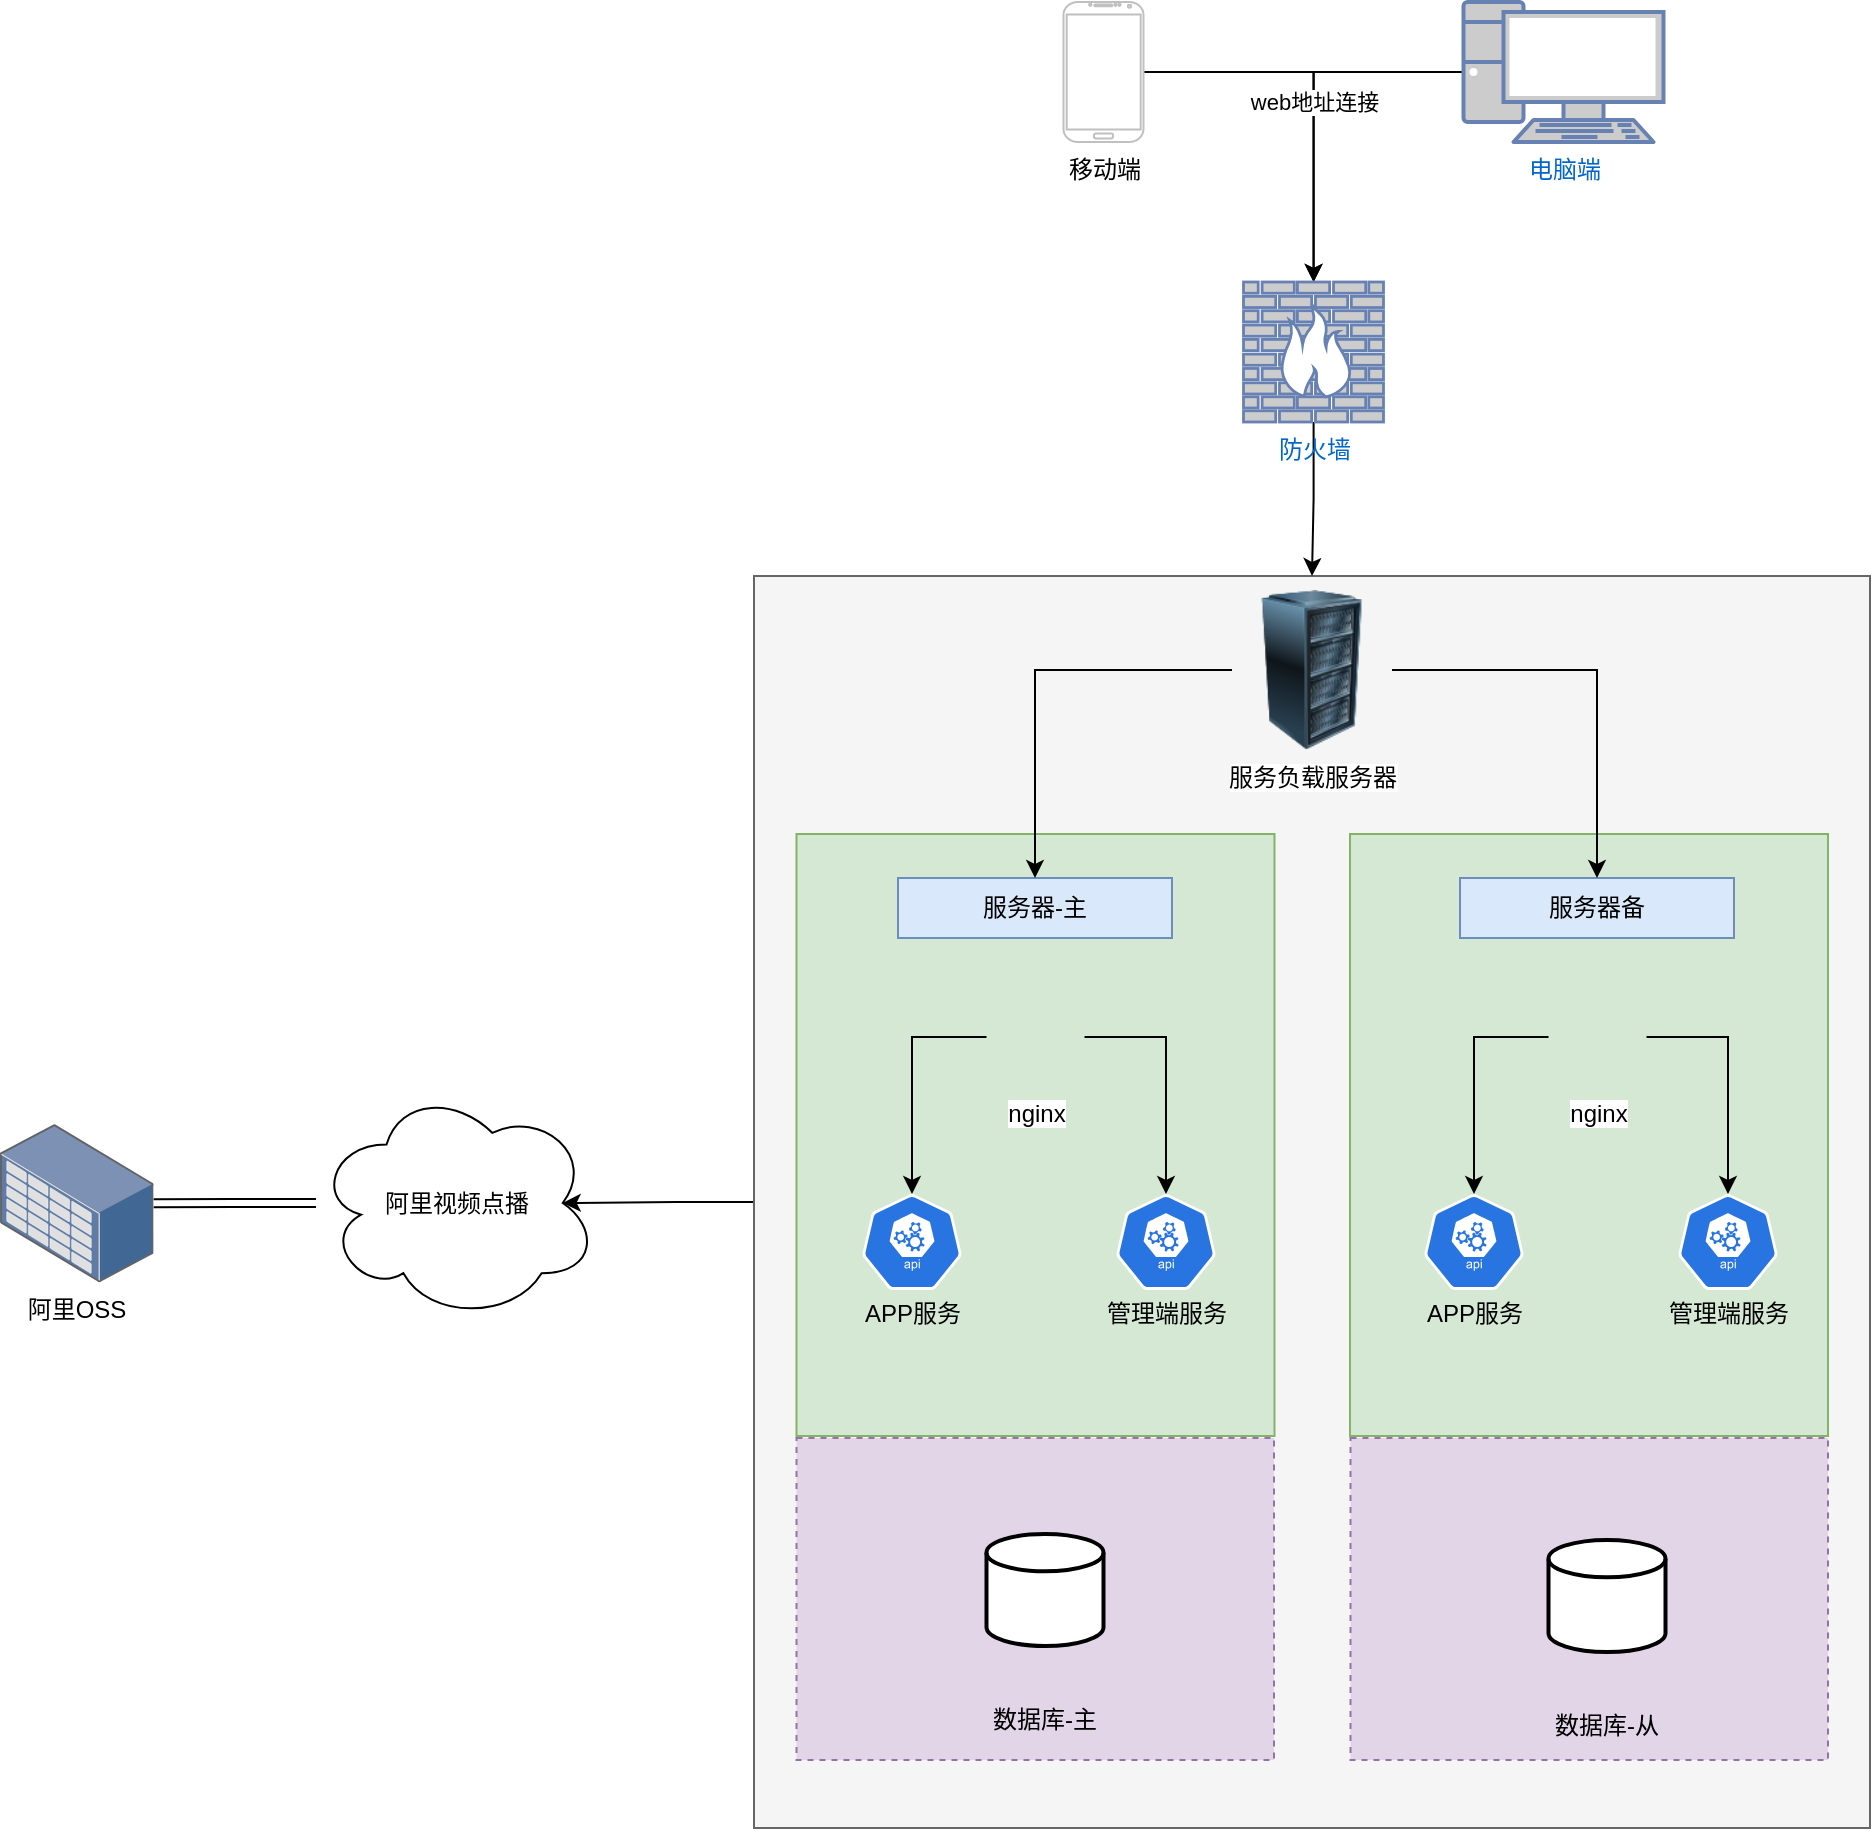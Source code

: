 <mxfile version="21.0.4" type="github">
  <diagram id="FFtLRq6kpSI4ZGspot21" name="第 1 页">
    <mxGraphModel dx="1834" dy="764" grid="0" gridSize="10" guides="1" tooltips="1" connect="1" arrows="1" fold="1" page="0" pageScale="1" pageWidth="827" pageHeight="1169" math="0" shadow="0">
      <root>
        <mxCell id="0" />
        <mxCell id="1" parent="0" />
        <mxCell id="fCf7Fhr1Hl3SMTkNYIqJ-10" style="edgeStyle=orthogonalEdgeStyle;rounded=0;orthogonalLoop=1;jettySize=auto;html=1;entryX=0.875;entryY=0.5;entryDx=0;entryDy=0;entryPerimeter=0;" parent="1" source="mLE344PUC3wgoO-I7Rjk-8" target="fCf7Fhr1Hl3SMTkNYIqJ-8" edge="1">
          <mxGeometry relative="1" as="geometry" />
        </mxCell>
        <mxCell id="mLE344PUC3wgoO-I7Rjk-8" value="" style="rounded=0;whiteSpace=wrap;html=1;fillColor=#f5f5f5;fontColor=#333333;strokeColor=#666666;" parent="1" vertex="1">
          <mxGeometry x="138" y="490" width="558" height="626" as="geometry" />
        </mxCell>
        <mxCell id="q4_Ds_hNTsAd4L0cq3j5-4" style="edgeStyle=orthogonalEdgeStyle;rounded=0;orthogonalLoop=1;jettySize=auto;html=1;" parent="1" source="q4_Ds_hNTsAd4L0cq3j5-1" target="q4_Ds_hNTsAd4L0cq3j5-3" edge="1">
          <mxGeometry relative="1" as="geometry" />
        </mxCell>
        <mxCell id="q4_Ds_hNTsAd4L0cq3j5-1" value="移动端" style="verticalLabelPosition=bottom;verticalAlign=top;html=1;shadow=0;dashed=0;strokeWidth=1;shape=mxgraph.android.phone2;strokeColor=#c0c0c0;" parent="1" vertex="1">
          <mxGeometry x="292.75" y="203" width="40" height="70" as="geometry" />
        </mxCell>
        <mxCell id="q4_Ds_hNTsAd4L0cq3j5-5" value="web地址连接" style="edgeStyle=orthogonalEdgeStyle;rounded=0;orthogonalLoop=1;jettySize=auto;html=1;" parent="1" source="q4_Ds_hNTsAd4L0cq3j5-2" target="q4_Ds_hNTsAd4L0cq3j5-3" edge="1">
          <mxGeometry relative="1" as="geometry" />
        </mxCell>
        <mxCell id="q4_Ds_hNTsAd4L0cq3j5-2" value="电脑端" style="fontColor=#0066CC;verticalAlign=top;verticalLabelPosition=bottom;labelPosition=center;align=center;html=1;outlineConnect=0;fillColor=#CCCCCC;strokeColor=#6881B3;gradientColor=none;gradientDirection=north;strokeWidth=2;shape=mxgraph.networks.pc;" parent="1" vertex="1">
          <mxGeometry x="492.75" y="203" width="100" height="70" as="geometry" />
        </mxCell>
        <mxCell id="fCf7Fhr1Hl3SMTkNYIqJ-1" style="edgeStyle=orthogonalEdgeStyle;rounded=0;orthogonalLoop=1;jettySize=auto;html=1;" parent="1" source="q4_Ds_hNTsAd4L0cq3j5-3" target="mLE344PUC3wgoO-I7Rjk-8" edge="1">
          <mxGeometry relative="1" as="geometry" />
        </mxCell>
        <mxCell id="q4_Ds_hNTsAd4L0cq3j5-3" value="防火墙" style="fontColor=#0066CC;verticalAlign=top;verticalLabelPosition=bottom;labelPosition=center;align=center;html=1;outlineConnect=0;fillColor=#CCCCCC;strokeColor=#6881B3;gradientColor=none;gradientDirection=north;strokeWidth=2;shape=mxgraph.networks.firewall;" parent="1" vertex="1">
          <mxGeometry x="382.75" y="343" width="70" height="70" as="geometry" />
        </mxCell>
        <mxCell id="mLE344PUC3wgoO-I7Rjk-46" value="" style="rounded=0;whiteSpace=wrap;html=1;fillColor=#d5e8d4;strokeColor=#82b366;" parent="1" vertex="1">
          <mxGeometry x="436" y="619" width="239" height="301" as="geometry" />
        </mxCell>
        <mxCell id="mLE344PUC3wgoO-I7Rjk-47" style="edgeStyle=orthogonalEdgeStyle;rounded=0;orthogonalLoop=1;jettySize=auto;html=1;" parent="1" source="mLE344PUC3wgoO-I7Rjk-49" target="mLE344PUC3wgoO-I7Rjk-51" edge="1">
          <mxGeometry relative="1" as="geometry" />
        </mxCell>
        <mxCell id="mLE344PUC3wgoO-I7Rjk-48" style="edgeStyle=orthogonalEdgeStyle;rounded=0;orthogonalLoop=1;jettySize=auto;html=1;entryX=0.5;entryY=0;entryDx=0;entryDy=0;entryPerimeter=0;" parent="1" source="mLE344PUC3wgoO-I7Rjk-49" target="mLE344PUC3wgoO-I7Rjk-57" edge="1">
          <mxGeometry relative="1" as="geometry" />
        </mxCell>
        <mxCell id="mLE344PUC3wgoO-I7Rjk-49" value="nginx" style="shape=image;html=1;verticalAlign=top;verticalLabelPosition=bottom;labelBackgroundColor=#ffffff;imageAspect=0;aspect=fixed;image=https://cdn4.iconfinder.com/data/icons/logos-brands-5/24/nginx-128.png" parent="1" vertex="1">
          <mxGeometry x="535.25" y="696" width="49" height="49" as="geometry" />
        </mxCell>
        <mxCell id="mLE344PUC3wgoO-I7Rjk-51" value="&lt;br&gt;&lt;br&gt;&lt;br&gt;&lt;br&gt;&lt;br&gt;APP服务" style="html=1;dashed=0;whitespace=wrap;fillColor=#2875E2;strokeColor=#ffffff;points=[[0.005,0.63,0],[0.1,0.2,0],[0.9,0.2,0],[0.5,0,0],[0.995,0.63,0],[0.72,0.99,0],[0.5,1,0],[0.28,0.99,0]];shape=mxgraph.kubernetes.icon;prIcon=api" parent="1" vertex="1">
          <mxGeometry x="473" y="799" width="50" height="48" as="geometry" />
        </mxCell>
        <mxCell id="mLE344PUC3wgoO-I7Rjk-55" value="服务器备" style="text;html=1;strokeColor=#6c8ebf;fillColor=#dae8fc;align=center;verticalAlign=middle;whiteSpace=wrap;rounded=0;" parent="1" vertex="1">
          <mxGeometry x="491" y="641" width="137" height="30" as="geometry" />
        </mxCell>
        <mxCell id="mLE344PUC3wgoO-I7Rjk-57" value="&lt;br&gt;&lt;br&gt;&lt;br&gt;&lt;br&gt;&lt;br&gt;管理端服务" style="html=1;dashed=0;whitespace=wrap;fillColor=#2875E2;strokeColor=#ffffff;points=[[0.005,0.63,0],[0.1,0.2,0],[0.9,0.2,0],[0.5,0,0],[0.995,0.63,0],[0.72,0.99,0],[0.5,1,0],[0.28,0.99,0]];shape=mxgraph.kubernetes.icon;prIcon=api" parent="1" vertex="1">
          <mxGeometry x="600" y="799" width="50" height="48" as="geometry" />
        </mxCell>
        <mxCell id="fCf7Fhr1Hl3SMTkNYIqJ-4" style="edgeStyle=orthogonalEdgeStyle;rounded=0;orthogonalLoop=1;jettySize=auto;html=1;" parent="1" source="fCf7Fhr1Hl3SMTkNYIqJ-2" target="mLE344PUC3wgoO-I7Rjk-55" edge="1">
          <mxGeometry relative="1" as="geometry" />
        </mxCell>
        <mxCell id="fCf7Fhr1Hl3SMTkNYIqJ-2" value="服务负载服务器" style="image;html=1;image=img/lib/clip_art/computers/Server_Rack_128x128.png" parent="1" vertex="1">
          <mxGeometry x="377" y="497" width="80" height="80" as="geometry" />
        </mxCell>
        <mxCell id="fCf7Fhr1Hl3SMTkNYIqJ-12" style="edgeStyle=orthogonalEdgeStyle;rounded=0;orthogonalLoop=1;jettySize=auto;html=1;shape=link;" parent="1" source="fCf7Fhr1Hl3SMTkNYIqJ-8" target="fCf7Fhr1Hl3SMTkNYIqJ-11" edge="1">
          <mxGeometry relative="1" as="geometry" />
        </mxCell>
        <mxCell id="fCf7Fhr1Hl3SMTkNYIqJ-8" value="阿里视频点播" style="ellipse;shape=cloud;whiteSpace=wrap;html=1;" parent="1" vertex="1">
          <mxGeometry x="-81" y="745" width="141" height="117" as="geometry" />
        </mxCell>
        <mxCell id="fCf7Fhr1Hl3SMTkNYIqJ-11" value="阿里OSS" style="points=[];aspect=fixed;html=1;align=center;shadow=0;dashed=0;image;image=img/lib/allied_telesis/storage/Datacenter_Server_Storage_Unit_Large.svg;" parent="1" vertex="1">
          <mxGeometry x="-239" y="764" width="76.8" height="79.2" as="geometry" />
        </mxCell>
        <mxCell id="Fc3GIRMif8kVISrUfIOn-9" value="" style="rounded=0;whiteSpace=wrap;html=1;fillColor=#d5e8d4;strokeColor=#82b366;" vertex="1" parent="1">
          <mxGeometry x="159.25" y="619" width="239" height="301" as="geometry" />
        </mxCell>
        <mxCell id="mLE344PUC3wgoO-I7Rjk-16" style="edgeStyle=orthogonalEdgeStyle;rounded=0;orthogonalLoop=1;jettySize=auto;html=1;" parent="1" source="q4_Ds_hNTsAd4L0cq3j5-6" target="q4_Ds_hNTsAd4L0cq3j5-10" edge="1">
          <mxGeometry relative="1" as="geometry" />
        </mxCell>
        <mxCell id="mLE344PUC3wgoO-I7Rjk-17" style="edgeStyle=orthogonalEdgeStyle;rounded=0;orthogonalLoop=1;jettySize=auto;html=1;entryX=0.5;entryY=0;entryDx=0;entryDy=0;entryPerimeter=0;" parent="1" source="q4_Ds_hNTsAd4L0cq3j5-6" target="mLE344PUC3wgoO-I7Rjk-15" edge="1">
          <mxGeometry relative="1" as="geometry" />
        </mxCell>
        <mxCell id="q4_Ds_hNTsAd4L0cq3j5-6" value="nginx" style="shape=image;html=1;verticalAlign=top;verticalLabelPosition=bottom;labelBackgroundColor=#ffffff;imageAspect=0;aspect=fixed;image=https://cdn4.iconfinder.com/data/icons/logos-brands-5/24/nginx-128.png" parent="1" vertex="1">
          <mxGeometry x="254.25" y="696" width="49" height="49" as="geometry" />
        </mxCell>
        <mxCell id="q4_Ds_hNTsAd4L0cq3j5-10" value="&lt;br&gt;&lt;br&gt;&lt;br&gt;&lt;br&gt;&lt;br&gt;APP服务" style="html=1;dashed=0;whitespace=wrap;fillColor=#2875E2;strokeColor=#ffffff;points=[[0.005,0.63,0],[0.1,0.2,0],[0.9,0.2,0],[0.5,0,0],[0.995,0.63,0],[0.72,0.99,0],[0.5,1,0],[0.28,0.99,0]];shape=mxgraph.kubernetes.icon;prIcon=api" parent="1" vertex="1">
          <mxGeometry x="192" y="799" width="50" height="48" as="geometry" />
        </mxCell>
        <mxCell id="mLE344PUC3wgoO-I7Rjk-13" value="服务器-主" style="text;html=1;strokeColor=#6c8ebf;fillColor=#dae8fc;align=center;verticalAlign=middle;whiteSpace=wrap;rounded=0;" parent="1" vertex="1">
          <mxGeometry x="210" y="641" width="137" height="30" as="geometry" />
        </mxCell>
        <mxCell id="Fc3GIRMif8kVISrUfIOn-10" value="" style="rounded=0;whiteSpace=wrap;html=1;fillColor=#e1d5e7;strokeColor=#9673a6;dashed=1;" vertex="1" parent="1">
          <mxGeometry x="159.25" y="921" width="238.75" height="161" as="geometry" />
        </mxCell>
        <mxCell id="mLE344PUC3wgoO-I7Rjk-15" value="&lt;br&gt;&lt;br&gt;&lt;br&gt;&lt;br&gt;&lt;br&gt;管理端服务" style="html=1;dashed=0;whitespace=wrap;fillColor=#2875E2;strokeColor=#ffffff;points=[[0.005,0.63,0],[0.1,0.2,0],[0.9,0.2,0],[0.5,0,0],[0.995,0.63,0],[0.72,0.99,0],[0.5,1,0],[0.28,0.99,0]];shape=mxgraph.kubernetes.icon;prIcon=api" parent="1" vertex="1">
          <mxGeometry x="319" y="799" width="50" height="48" as="geometry" />
        </mxCell>
        <mxCell id="fCf7Fhr1Hl3SMTkNYIqJ-5" style="edgeStyle=orthogonalEdgeStyle;rounded=0;orthogonalLoop=1;jettySize=auto;html=1;" parent="1" source="fCf7Fhr1Hl3SMTkNYIqJ-2" target="mLE344PUC3wgoO-I7Rjk-13" edge="1">
          <mxGeometry relative="1" as="geometry" />
        </mxCell>
        <mxCell id="mLE344PUC3wgoO-I7Rjk-6" value="&lt;br&gt;&lt;br&gt;&lt;br&gt;&lt;br&gt;&lt;br&gt;&lt;br&gt;&lt;br&gt;&lt;br&gt;&lt;br&gt;数据库-主" style="strokeWidth=2;html=1;shape=mxgraph.flowchart.database;whiteSpace=wrap;" parent="1" vertex="1">
          <mxGeometry x="254.25" y="969" width="58.5" height="56" as="geometry" />
        </mxCell>
        <mxCell id="Fc3GIRMif8kVISrUfIOn-11" value="" style="rounded=0;whiteSpace=wrap;html=1;fillColor=#e1d5e7;strokeColor=#9673a6;dashed=1;" vertex="1" parent="1">
          <mxGeometry x="436.25" y="921" width="238.75" height="161" as="geometry" />
        </mxCell>
        <mxCell id="q4_Ds_hNTsAd4L0cq3j5-20" value="&lt;br&gt;&lt;br&gt;&lt;br&gt;&lt;br&gt;&lt;br&gt;&lt;br&gt;&lt;br&gt;&lt;br&gt;&lt;br&gt;数据库-从" style="strokeWidth=2;html=1;shape=mxgraph.flowchart.database;whiteSpace=wrap;" parent="1" vertex="1">
          <mxGeometry x="535.25" y="972" width="58.5" height="56" as="geometry" />
        </mxCell>
      </root>
    </mxGraphModel>
  </diagram>
</mxfile>
